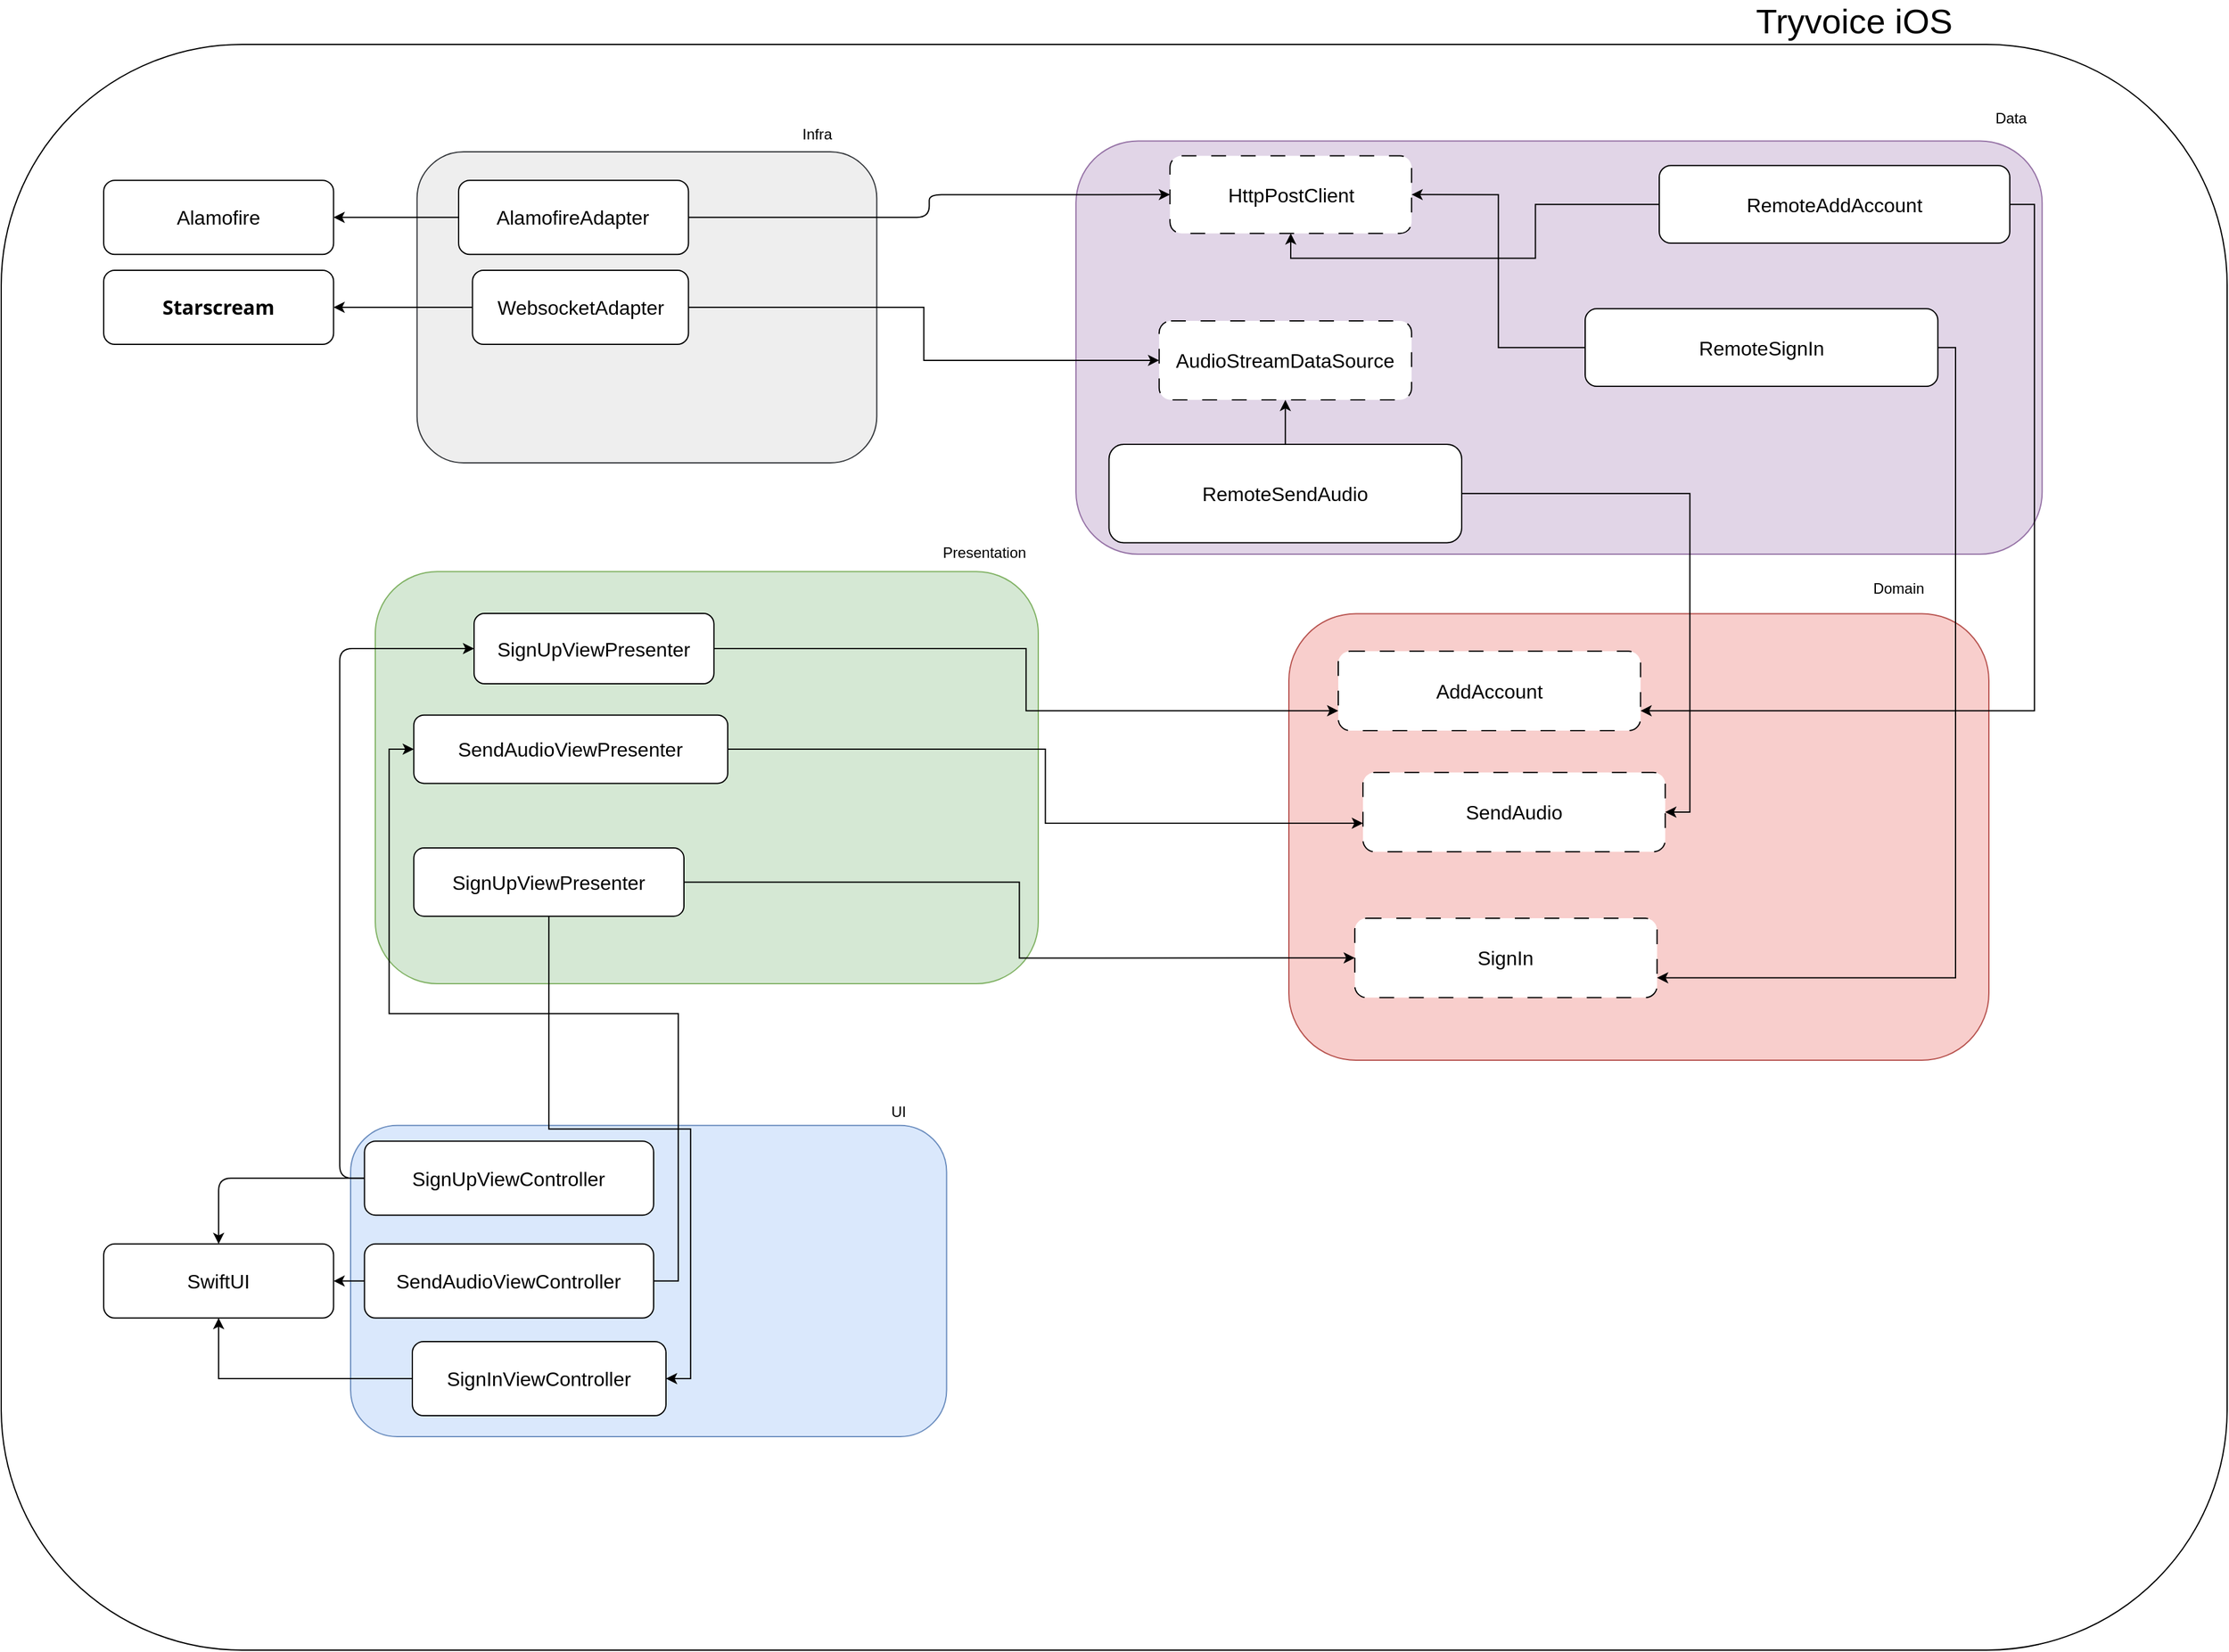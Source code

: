 <mxfile version="22.1.7" type="github">
  <diagram name="Page-1" id="y5jrTvpjSY2fXCzOlIcy">
    <mxGraphModel dx="3666" dy="2460" grid="1" gridSize="10" guides="1" tooltips="1" connect="1" arrows="1" fold="1" page="0" pageScale="1" pageWidth="827" pageHeight="1169" math="0" shadow="0">
      <root>
        <mxCell id="0" />
        <mxCell id="1" parent="0" />
        <mxCell id="FHHPi_Qp2X5qMoQg7jSK-41" value="" style="rounded=1;whiteSpace=wrap;html=1;fillColor=#FFFFFF;" vertex="1" parent="1">
          <mxGeometry x="-553" y="-591" width="1803" height="1301" as="geometry" />
        </mxCell>
        <mxCell id="FHHPi_Qp2X5qMoQg7jSK-42" value="" style="group;rounded=1;" vertex="1" connectable="0" parent="1">
          <mxGeometry x="-553" y="-610" width="1803" height="1317" as="geometry" />
        </mxCell>
        <mxCell id="FHHPi_Qp2X5qMoQg7jSK-16" value="" style="group;rounded=1;" vertex="1" connectable="0" parent="FHHPi_Qp2X5qMoQg7jSK-42">
          <mxGeometry x="283.003" y="860" width="482.746" height="287" as="geometry" />
        </mxCell>
        <mxCell id="FHHPi_Qp2X5qMoQg7jSK-17" value="" style="rounded=1;whiteSpace=wrap;html=1;fillColor=#dae8fc;strokeColor=#6c8ebf;" vertex="1" parent="FHHPi_Qp2X5qMoQg7jSK-16">
          <mxGeometry y="34.824" width="482.746" height="252.176" as="geometry" />
        </mxCell>
        <mxCell id="FHHPi_Qp2X5qMoQg7jSK-18" value="UI" style="text;html=1;strokeColor=none;fillColor=none;align=center;verticalAlign=middle;whiteSpace=wrap;rounded=1;" vertex="1" parent="FHHPi_Qp2X5qMoQg7jSK-16">
          <mxGeometry x="404.674" width="78.072" height="47.569" as="geometry" />
        </mxCell>
        <mxCell id="FHHPi_Qp2X5qMoQg7jSK-1" value="SignUpViewController" style="rounded=1;whiteSpace=wrap;html=1;fontSize=16;spacing=2;" vertex="1" parent="FHHPi_Qp2X5qMoQg7jSK-16">
          <mxGeometry x="11.228" y="47.57" width="234.216" height="60" as="geometry" />
        </mxCell>
        <mxCell id="FHHPi_Qp2X5qMoQg7jSK-57" value="SendAudioViewController" style="rounded=1;whiteSpace=wrap;html=1;fontSize=16;spacing=2;" vertex="1" parent="FHHPi_Qp2X5qMoQg7jSK-16">
          <mxGeometry x="11.223" y="130.91" width="234.222" height="60" as="geometry" />
        </mxCell>
        <mxCell id="FHHPi_Qp2X5qMoQg7jSK-126" value="SignInViewController" style="rounded=1;whiteSpace=wrap;html=1;fontSize=16;spacing=2;" vertex="1" parent="FHHPi_Qp2X5qMoQg7jSK-16">
          <mxGeometry x="50" y="210" width="205.44" height="60" as="geometry" />
        </mxCell>
        <mxCell id="FHHPi_Qp2X5qMoQg7jSK-13" value="" style="group;rounded=1;" vertex="1" connectable="0" parent="FHHPi_Qp2X5qMoQg7jSK-42">
          <mxGeometry x="303" y="400" width="537" height="380" as="geometry" />
        </mxCell>
        <mxCell id="FHHPi_Qp2X5qMoQg7jSK-11" value="" style="rounded=1;whiteSpace=wrap;html=1;fillColor=#d5e8d4;strokeColor=#82b366;" vertex="1" parent="FHHPi_Qp2X5qMoQg7jSK-13">
          <mxGeometry y="46.109" width="537" height="333.891" as="geometry" />
        </mxCell>
        <mxCell id="FHHPi_Qp2X5qMoQg7jSK-12" value="Presentation" style="text;html=1;strokeColor=none;fillColor=none;align=center;verticalAlign=middle;whiteSpace=wrap;rounded=1;" vertex="1" parent="FHHPi_Qp2X5qMoQg7jSK-13">
          <mxGeometry x="450.154" width="86.846" height="62.983" as="geometry" />
        </mxCell>
        <mxCell id="FHHPi_Qp2X5qMoQg7jSK-5" value="SignUpViewPresenter" style="rounded=1;whiteSpace=wrap;html=1;fontSize=16;spacing=2;" vertex="1" parent="FHHPi_Qp2X5qMoQg7jSK-13">
          <mxGeometry x="80" y="80" width="194.3" height="57.01" as="geometry" />
        </mxCell>
        <mxCell id="FHHPi_Qp2X5qMoQg7jSK-55" value="SendAudioViewPresenter" style="rounded=1;whiteSpace=wrap;html=1;fontSize=16;spacing=2;" vertex="1" parent="FHHPi_Qp2X5qMoQg7jSK-13">
          <mxGeometry x="31.19" y="162.32" width="254.3" height="55.37" as="geometry" />
        </mxCell>
        <mxCell id="FHHPi_Qp2X5qMoQg7jSK-124" value="SignUpViewPresenter" style="rounded=1;whiteSpace=wrap;html=1;fontSize=16;spacing=2;" vertex="1" parent="FHHPi_Qp2X5qMoQg7jSK-13">
          <mxGeometry x="31.19" y="270" width="218.81" height="55.37" as="geometry" />
        </mxCell>
        <mxCell id="FHHPi_Qp2X5qMoQg7jSK-10" value="" style="group;rounded=1;" vertex="1" connectable="0" parent="FHHPi_Qp2X5qMoQg7jSK-42">
          <mxGeometry x="1043" y="440" width="567" height="402" as="geometry" />
        </mxCell>
        <mxCell id="FHHPi_Qp2X5qMoQg7jSK-7" value="" style="rounded=1;whiteSpace=wrap;html=1;fillColor=#f8cecc;strokeColor=#b85450;" vertex="1" parent="FHHPi_Qp2X5qMoQg7jSK-10">
          <mxGeometry y="40.2" width="567.0" height="361.8" as="geometry" />
        </mxCell>
        <mxCell id="FHHPi_Qp2X5qMoQg7jSK-8" value="Domain" style="text;html=1;strokeColor=none;fillColor=none;align=center;verticalAlign=middle;whiteSpace=wrap;rounded=1;" vertex="1" parent="FHHPi_Qp2X5qMoQg7jSK-10">
          <mxGeometry x="438.968" width="109.742" height="40.2" as="geometry" />
        </mxCell>
        <mxCell id="FHHPi_Qp2X5qMoQg7jSK-50" value="SendAudio" style="rounded=1;whiteSpace=wrap;html=1;fontSize=16;spacing=2;dashed=1;dashPattern=12 12;" vertex="1" parent="FHHPi_Qp2X5qMoQg7jSK-10">
          <mxGeometry x="60" y="168.85" width="244.841" height="64.31" as="geometry" />
        </mxCell>
        <mxCell id="FHHPi_Qp2X5qMoQg7jSK-6" value="AddAccount" style="rounded=1;whiteSpace=wrap;html=1;fontSize=16;spacing=2;dashed=1;dashPattern=12 12;" vertex="1" parent="FHHPi_Qp2X5qMoQg7jSK-10">
          <mxGeometry x="40" y="70.65" width="244.841" height="64.31" as="geometry" />
        </mxCell>
        <mxCell id="FHHPi_Qp2X5qMoQg7jSK-62" value="SignIn" style="rounded=1;whiteSpace=wrap;html=1;fontSize=16;spacing=2;dashed=1;dashPattern=12 12;" vertex="1" parent="FHHPi_Qp2X5qMoQg7jSK-10">
          <mxGeometry x="53.397" y="287" width="244.841" height="64.31" as="geometry" />
        </mxCell>
        <mxCell id="FHHPi_Qp2X5qMoQg7jSK-3" style="edgeStyle=orthogonalEdgeStyle;rounded=1;orthogonalLoop=1;jettySize=auto;html=1;entryX=0.5;entryY=0;entryDx=0;entryDy=0;" edge="1" parent="FHHPi_Qp2X5qMoQg7jSK-42" source="FHHPi_Qp2X5qMoQg7jSK-1" target="FHHPi_Qp2X5qMoQg7jSK-4">
          <mxGeometry relative="1" as="geometry">
            <mxPoint x="785.127" y="911" as="targetPoint" />
          </mxGeometry>
        </mxCell>
        <mxCell id="FHHPi_Qp2X5qMoQg7jSK-4" value="SwiftUI" style="rounded=1;whiteSpace=wrap;html=1;fontSize=16;spacing=2;" vertex="1" parent="FHHPi_Qp2X5qMoQg7jSK-42">
          <mxGeometry x="83.004" y="990.91" width="186.196" height="60" as="geometry" />
        </mxCell>
        <mxCell id="FHHPi_Qp2X5qMoQg7jSK-20" style="edgeStyle=orthogonalEdgeStyle;rounded=1;orthogonalLoop=1;jettySize=auto;html=1;exitX=0;exitY=0.5;exitDx=0;exitDy=0;entryX=0;entryY=0.5;entryDx=0;entryDy=0;" edge="1" parent="FHHPi_Qp2X5qMoQg7jSK-42" source="FHHPi_Qp2X5qMoQg7jSK-1" target="FHHPi_Qp2X5qMoQg7jSK-5">
          <mxGeometry relative="1" as="geometry" />
        </mxCell>
        <mxCell id="FHHPi_Qp2X5qMoQg7jSK-22" value="" style="group;dashed=1;dashPattern=12 12;rounded=1;" vertex="1" connectable="0" parent="FHHPi_Qp2X5qMoQg7jSK-42">
          <mxGeometry x="873" y="60" width="782.59" height="372" as="geometry" />
        </mxCell>
        <mxCell id="FHHPi_Qp2X5qMoQg7jSK-23" value="" style="rounded=1;whiteSpace=wrap;html=1;fillColor=#e1d5e7;strokeColor=#9673a6;" vertex="1" parent="FHHPi_Qp2X5qMoQg7jSK-22">
          <mxGeometry x="-2.439" y="37.2" width="782.59" height="334.8" as="geometry" />
        </mxCell>
        <mxCell id="FHHPi_Qp2X5qMoQg7jSK-24" value="Data" style="text;html=1;strokeColor=none;fillColor=none;align=center;verticalAlign=middle;whiteSpace=wrap;rounded=1;" vertex="1" parent="FHHPi_Qp2X5qMoQg7jSK-22">
          <mxGeometry x="730.496" width="49.655" height="37.2" as="geometry" />
        </mxCell>
        <mxCell id="FHHPi_Qp2X5qMoQg7jSK-117" style="edgeStyle=orthogonalEdgeStyle;rounded=0;hachureGap=4;orthogonalLoop=1;jettySize=auto;html=1;exitX=0;exitY=0.5;exitDx=0;exitDy=0;entryX=0.5;entryY=1;entryDx=0;entryDy=0;fontFamily=Architects Daughter;fontSource=https%3A%2F%2Ffonts.googleapis.com%2Fcss%3Ffamily%3DArchitects%2BDaughter;fontSize=16;" edge="1" parent="FHHPi_Qp2X5qMoQg7jSK-22" source="FHHPi_Qp2X5qMoQg7jSK-25" target="FHHPi_Qp2X5qMoQg7jSK-32">
          <mxGeometry relative="1" as="geometry" />
        </mxCell>
        <mxCell id="FHHPi_Qp2X5qMoQg7jSK-25" value="RemoteAddAccount" style="rounded=1;whiteSpace=wrap;html=1;fontSize=16;spacing=2;" vertex="1" parent="FHHPi_Qp2X5qMoQg7jSK-22">
          <mxGeometry x="470" y="57.13" width="283.93" height="62.87" as="geometry" />
        </mxCell>
        <mxCell id="FHHPi_Qp2X5qMoQg7jSK-32" value="HttpPostClient" style="rounded=1;whiteSpace=wrap;html=1;fontSize=16;spacing=2;dashed=1;dashPattern=12 12;" vertex="1" parent="FHHPi_Qp2X5qMoQg7jSK-22">
          <mxGeometry x="73.68" y="49.25" width="195.7" height="62.87" as="geometry" />
        </mxCell>
        <mxCell id="FHHPi_Qp2X5qMoQg7jSK-46" value="AudioStreamDataSource" style="rounded=1;whiteSpace=wrap;html=1;fontSize=16;spacing=2;dashed=1;dashPattern=12 12;" vertex="1" parent="FHHPi_Qp2X5qMoQg7jSK-22">
          <mxGeometry x="64.91" y="183" width="204.47" height="63.97" as="geometry" />
        </mxCell>
        <mxCell id="FHHPi_Qp2X5qMoQg7jSK-49" style="edgeStyle=orthogonalEdgeStyle;rounded=0;hachureGap=4;orthogonalLoop=1;jettySize=auto;html=1;fontFamily=Architects Daughter;fontSource=https%3A%2F%2Ffonts.googleapis.com%2Fcss%3Ffamily%3DArchitects%2BDaughter;fontSize=16;" edge="1" parent="FHHPi_Qp2X5qMoQg7jSK-22" source="FHHPi_Qp2X5qMoQg7jSK-48" target="FHHPi_Qp2X5qMoQg7jSK-46">
          <mxGeometry relative="1" as="geometry" />
        </mxCell>
        <mxCell id="FHHPi_Qp2X5qMoQg7jSK-48" value="RemoteSendAudio" style="rounded=1;whiteSpace=wrap;html=1;fontSize=16;spacing=2;" vertex="1" parent="FHHPi_Qp2X5qMoQg7jSK-22">
          <mxGeometry x="24.299" y="283.004" width="285.691" height="79.714" as="geometry" />
        </mxCell>
        <mxCell id="FHHPi_Qp2X5qMoQg7jSK-118" style="edgeStyle=orthogonalEdgeStyle;rounded=0;hachureGap=4;orthogonalLoop=1;jettySize=auto;html=1;exitX=0;exitY=0.5;exitDx=0;exitDy=0;entryX=1;entryY=0.5;entryDx=0;entryDy=0;fontFamily=Architects Daughter;fontSource=https%3A%2F%2Ffonts.googleapis.com%2Fcss%3Ffamily%3DArchitects%2BDaughter;fontSize=16;" edge="1" parent="FHHPi_Qp2X5qMoQg7jSK-22" source="FHHPi_Qp2X5qMoQg7jSK-111" target="FHHPi_Qp2X5qMoQg7jSK-32">
          <mxGeometry relative="1" as="geometry" />
        </mxCell>
        <mxCell id="FHHPi_Qp2X5qMoQg7jSK-111" value="RemoteSignIn" style="rounded=1;whiteSpace=wrap;html=1;fontSize=16;spacing=2;" vertex="1" parent="FHHPi_Qp2X5qMoQg7jSK-22">
          <mxGeometry x="410" y="173.17" width="285.69" height="62.87" as="geometry" />
        </mxCell>
        <mxCell id="FHHPi_Qp2X5qMoQg7jSK-34" value="" style="group;rounded=1;" vertex="1" connectable="0" parent="FHHPi_Qp2X5qMoQg7jSK-42">
          <mxGeometry x="336.804" y="78" width="372.392" height="280" as="geometry" />
        </mxCell>
        <mxCell id="FHHPi_Qp2X5qMoQg7jSK-35" value="" style="rounded=1;whiteSpace=wrap;html=1;fillColor=#eeeeee;strokeColor=#36393d;" vertex="1" parent="FHHPi_Qp2X5qMoQg7jSK-34">
          <mxGeometry y="28.0" width="372.392" height="252.0" as="geometry" />
        </mxCell>
        <mxCell id="FHHPi_Qp2X5qMoQg7jSK-36" value="Infra" style="text;html=1;strokeColor=none;fillColor=none;align=center;verticalAlign=middle;whiteSpace=wrap;rounded=1;" vertex="1" parent="FHHPi_Qp2X5qMoQg7jSK-34">
          <mxGeometry x="288.304" width="72.076" height="28.0" as="geometry" />
        </mxCell>
        <mxCell id="FHHPi_Qp2X5qMoQg7jSK-37" value="AlamofireAdapter" style="rounded=1;whiteSpace=wrap;html=1;fontSize=16;spacing=2;" vertex="1" parent="FHHPi_Qp2X5qMoQg7jSK-34">
          <mxGeometry x="33.675" y="51.12" width="186.196" height="60" as="geometry" />
        </mxCell>
        <mxCell id="FHHPi_Qp2X5qMoQg7jSK-45" value="WebsocketAdapter" style="rounded=1;whiteSpace=wrap;html=1;fontSize=16;spacing=2;" vertex="1" parent="FHHPi_Qp2X5qMoQg7jSK-34">
          <mxGeometry x="44.907" y="123.98" width="174.967" height="60" as="geometry" />
        </mxCell>
        <mxCell id="FHHPi_Qp2X5qMoQg7jSK-38" value="Alamofire" style="rounded=1;whiteSpace=wrap;html=1;fontSize=16;spacing=2;" vertex="1" parent="FHHPi_Qp2X5qMoQg7jSK-42">
          <mxGeometry x="83.003" y="129.12" width="186.196" height="60" as="geometry" />
        </mxCell>
        <mxCell id="FHHPi_Qp2X5qMoQg7jSK-39" style="edgeStyle=orthogonalEdgeStyle;rounded=1;orthogonalLoop=1;jettySize=auto;html=1;exitX=0;exitY=0.5;exitDx=0;exitDy=0;entryX=1;entryY=0.5;entryDx=0;entryDy=0;" edge="1" parent="FHHPi_Qp2X5qMoQg7jSK-42" source="FHHPi_Qp2X5qMoQg7jSK-37" target="FHHPi_Qp2X5qMoQg7jSK-38">
          <mxGeometry relative="1" as="geometry" />
        </mxCell>
        <mxCell id="FHHPi_Qp2X5qMoQg7jSK-40" style="edgeStyle=orthogonalEdgeStyle;rounded=1;orthogonalLoop=1;jettySize=auto;html=1;entryX=0;entryY=0.5;entryDx=0;entryDy=0;" edge="1" parent="FHHPi_Qp2X5qMoQg7jSK-42" source="FHHPi_Qp2X5qMoQg7jSK-37" target="FHHPi_Qp2X5qMoQg7jSK-32">
          <mxGeometry relative="1" as="geometry" />
        </mxCell>
        <mxCell id="FHHPi_Qp2X5qMoQg7jSK-47" style="edgeStyle=orthogonalEdgeStyle;rounded=0;hachureGap=4;orthogonalLoop=1;jettySize=auto;html=1;exitX=1;exitY=0.5;exitDx=0;exitDy=0;entryX=0;entryY=0.5;entryDx=0;entryDy=0;fontFamily=Architects Daughter;fontSource=https%3A%2F%2Ffonts.googleapis.com%2Fcss%3Ffamily%3DArchitects%2BDaughter;fontSize=16;" edge="1" parent="FHHPi_Qp2X5qMoQg7jSK-42" source="FHHPi_Qp2X5qMoQg7jSK-45" target="FHHPi_Qp2X5qMoQg7jSK-46">
          <mxGeometry relative="1" as="geometry" />
        </mxCell>
        <mxCell id="FHHPi_Qp2X5qMoQg7jSK-52" style="edgeStyle=orthogonalEdgeStyle;rounded=0;hachureGap=4;orthogonalLoop=1;jettySize=auto;html=1;fontFamily=Architects Daughter;fontSource=https%3A%2F%2Ffonts.googleapis.com%2Fcss%3Ffamily%3DArchitects%2BDaughter;fontSize=16;entryX=1;entryY=0.75;entryDx=0;entryDy=0;exitX=1;exitY=0.5;exitDx=0;exitDy=0;" edge="1" parent="FHHPi_Qp2X5qMoQg7jSK-42" source="FHHPi_Qp2X5qMoQg7jSK-25" target="FHHPi_Qp2X5qMoQg7jSK-6">
          <mxGeometry relative="1" as="geometry">
            <mxPoint x="1479.672" y="755" as="targetPoint" />
          </mxGeometry>
        </mxCell>
        <mxCell id="FHHPi_Qp2X5qMoQg7jSK-53" style="edgeStyle=orthogonalEdgeStyle;rounded=0;hachureGap=4;orthogonalLoop=1;jettySize=auto;html=1;exitX=1;exitY=0.5;exitDx=0;exitDy=0;fontFamily=Architects Daughter;fontSource=https%3A%2F%2Ffonts.googleapis.com%2Fcss%3Ffamily%3DArchitects%2BDaughter;fontSize=16;entryX=1;entryY=0.5;entryDx=0;entryDy=0;" edge="1" parent="FHHPi_Qp2X5qMoQg7jSK-42" source="FHHPi_Qp2X5qMoQg7jSK-48" target="FHHPi_Qp2X5qMoQg7jSK-50">
          <mxGeometry relative="1" as="geometry" />
        </mxCell>
        <mxCell id="FHHPi_Qp2X5qMoQg7jSK-58" style="edgeStyle=orthogonalEdgeStyle;rounded=0;hachureGap=4;orthogonalLoop=1;jettySize=auto;html=1;entryX=0;entryY=0.5;entryDx=0;entryDy=0;fontFamily=Architects Daughter;fontSource=https%3A%2F%2Ffonts.googleapis.com%2Fcss%3Ffamily%3DArchitects%2BDaughter;fontSize=16;exitX=1;exitY=0.5;exitDx=0;exitDy=0;" edge="1" parent="FHHPi_Qp2X5qMoQg7jSK-42" source="FHHPi_Qp2X5qMoQg7jSK-57" target="FHHPi_Qp2X5qMoQg7jSK-55">
          <mxGeometry relative="1" as="geometry" />
        </mxCell>
        <mxCell id="FHHPi_Qp2X5qMoQg7jSK-59" style="edgeStyle=orthogonalEdgeStyle;rounded=0;hachureGap=4;orthogonalLoop=1;jettySize=auto;html=1;fontFamily=Architects Daughter;fontSource=https%3A%2F%2Ffonts.googleapis.com%2Fcss%3Ffamily%3DArchitects%2BDaughter;fontSize=16;" edge="1" parent="FHHPi_Qp2X5qMoQg7jSK-42" source="FHHPi_Qp2X5qMoQg7jSK-57" target="FHHPi_Qp2X5qMoQg7jSK-4">
          <mxGeometry relative="1" as="geometry" />
        </mxCell>
        <mxCell id="FHHPi_Qp2X5qMoQg7jSK-60" value="&lt;strong style=&quot;text-align: start; border: 0px solid rgb(217, 217, 227); box-sizing: border-box; font-family: Söhne, ui-sans-serif, system-ui, -apple-system, &amp;quot;Segoe UI&amp;quot;, Roboto, Ubuntu, Cantarell, &amp;quot;Noto Sans&amp;quot;, sans-serif, &amp;quot;Helvetica Neue&amp;quot;, Arial, &amp;quot;Apple Color Emoji&amp;quot;, &amp;quot;Segoe UI Emoji&amp;quot;, &amp;quot;Segoe UI Symbol&amp;quot;, &amp;quot;Noto Color Emoji&amp;quot;;&quot;&gt;Starscream&lt;/strong&gt;" style="rounded=1;whiteSpace=wrap;html=1;fontSize=16;spacing=2;" vertex="1" parent="FHHPi_Qp2X5qMoQg7jSK-42">
          <mxGeometry x="83.003" y="201.98" width="186.196" height="60" as="geometry" />
        </mxCell>
        <mxCell id="FHHPi_Qp2X5qMoQg7jSK-61" style="edgeStyle=orthogonalEdgeStyle;rounded=0;hachureGap=4;orthogonalLoop=1;jettySize=auto;html=1;entryX=1;entryY=0.5;entryDx=0;entryDy=0;fontFamily=Architects Daughter;fontSource=https%3A%2F%2Ffonts.googleapis.com%2Fcss%3Ffamily%3DArchitects%2BDaughter;fontSize=16;" edge="1" parent="FHHPi_Qp2X5qMoQg7jSK-42" source="FHHPi_Qp2X5qMoQg7jSK-45" target="FHHPi_Qp2X5qMoQg7jSK-60">
          <mxGeometry relative="1" as="geometry" />
        </mxCell>
        <mxCell id="FHHPi_Qp2X5qMoQg7jSK-63" style="edgeStyle=orthogonalEdgeStyle;rounded=0;hachureGap=4;orthogonalLoop=1;jettySize=auto;html=1;fontFamily=Architects Daughter;fontSource=https%3A%2F%2Ffonts.googleapis.com%2Fcss%3Ffamily%3DArchitects%2BDaughter;fontSize=16;entryX=0;entryY=0.75;entryDx=0;entryDy=0;" edge="1" parent="FHHPi_Qp2X5qMoQg7jSK-42" source="FHHPi_Qp2X5qMoQg7jSK-5" target="FHHPi_Qp2X5qMoQg7jSK-6">
          <mxGeometry relative="1" as="geometry" />
        </mxCell>
        <mxCell id="FHHPi_Qp2X5qMoQg7jSK-113" style="edgeStyle=orthogonalEdgeStyle;rounded=0;hachureGap=4;orthogonalLoop=1;jettySize=auto;html=1;entryX=1;entryY=0.75;entryDx=0;entryDy=0;fontFamily=Architects Daughter;fontSource=https%3A%2F%2Ffonts.googleapis.com%2Fcss%3Ffamily%3DArchitects%2BDaughter;fontSize=16;" edge="1" parent="FHHPi_Qp2X5qMoQg7jSK-42" source="FHHPi_Qp2X5qMoQg7jSK-111" target="FHHPi_Qp2X5qMoQg7jSK-62">
          <mxGeometry relative="1" as="geometry">
            <Array as="points">
              <mxPoint x="1583" y="775" />
            </Array>
          </mxGeometry>
        </mxCell>
        <mxCell id="FHHPi_Qp2X5qMoQg7jSK-122" style="edgeStyle=orthogonalEdgeStyle;rounded=0;hachureGap=4;orthogonalLoop=1;jettySize=auto;html=1;entryX=0;entryY=0.64;entryDx=0;entryDy=0;entryPerimeter=0;fontFamily=Architects Daughter;fontSource=https%3A%2F%2Ffonts.googleapis.com%2Fcss%3Ffamily%3DArchitects%2BDaughter;fontSize=16;" edge="1" parent="FHHPi_Qp2X5qMoQg7jSK-42" source="FHHPi_Qp2X5qMoQg7jSK-55" target="FHHPi_Qp2X5qMoQg7jSK-50">
          <mxGeometry relative="1" as="geometry" />
        </mxCell>
        <mxCell id="FHHPi_Qp2X5qMoQg7jSK-125" style="edgeStyle=orthogonalEdgeStyle;rounded=0;hachureGap=4;orthogonalLoop=1;jettySize=auto;html=1;entryX=0;entryY=0.5;entryDx=0;entryDy=0;fontFamily=Architects Daughter;fontSource=https%3A%2F%2Ffonts.googleapis.com%2Fcss%3Ffamily%3DArchitects%2BDaughter;fontSize=16;" edge="1" parent="FHHPi_Qp2X5qMoQg7jSK-42" source="FHHPi_Qp2X5qMoQg7jSK-124" target="FHHPi_Qp2X5qMoQg7jSK-62">
          <mxGeometry relative="1" as="geometry" />
        </mxCell>
        <mxCell id="FHHPi_Qp2X5qMoQg7jSK-127" style="edgeStyle=orthogonalEdgeStyle;rounded=0;hachureGap=4;orthogonalLoop=1;jettySize=auto;html=1;fontFamily=Architects Daughter;fontSource=https%3A%2F%2Ffonts.googleapis.com%2Fcss%3Ffamily%3DArchitects%2BDaughter;fontSize=16;" edge="1" parent="FHHPi_Qp2X5qMoQg7jSK-42" source="FHHPi_Qp2X5qMoQg7jSK-126" target="FHHPi_Qp2X5qMoQg7jSK-4">
          <mxGeometry relative="1" as="geometry" />
        </mxCell>
        <mxCell id="FHHPi_Qp2X5qMoQg7jSK-128" style="edgeStyle=orthogonalEdgeStyle;rounded=0;hachureGap=4;orthogonalLoop=1;jettySize=auto;html=1;exitX=0.5;exitY=1;exitDx=0;exitDy=0;entryX=1;entryY=0.5;entryDx=0;entryDy=0;fontFamily=Architects Daughter;fontSource=https%3A%2F%2Ffonts.googleapis.com%2Fcss%3Ffamily%3DArchitects%2BDaughter;fontSize=16;" edge="1" parent="FHHPi_Qp2X5qMoQg7jSK-42" source="FHHPi_Qp2X5qMoQg7jSK-124" target="FHHPi_Qp2X5qMoQg7jSK-126">
          <mxGeometry relative="1" as="geometry" />
        </mxCell>
        <mxCell id="FHHPi_Qp2X5qMoQg7jSK-43" value="Tryvoice iOS" style="text;html=1;strokeColor=none;fillColor=none;align=center;verticalAlign=middle;whiteSpace=wrap;rounded=1;fontSize=28;" vertex="1" parent="1">
          <mxGeometry x="843" y="-625" width="210" height="30" as="geometry" />
        </mxCell>
      </root>
    </mxGraphModel>
  </diagram>
</mxfile>
